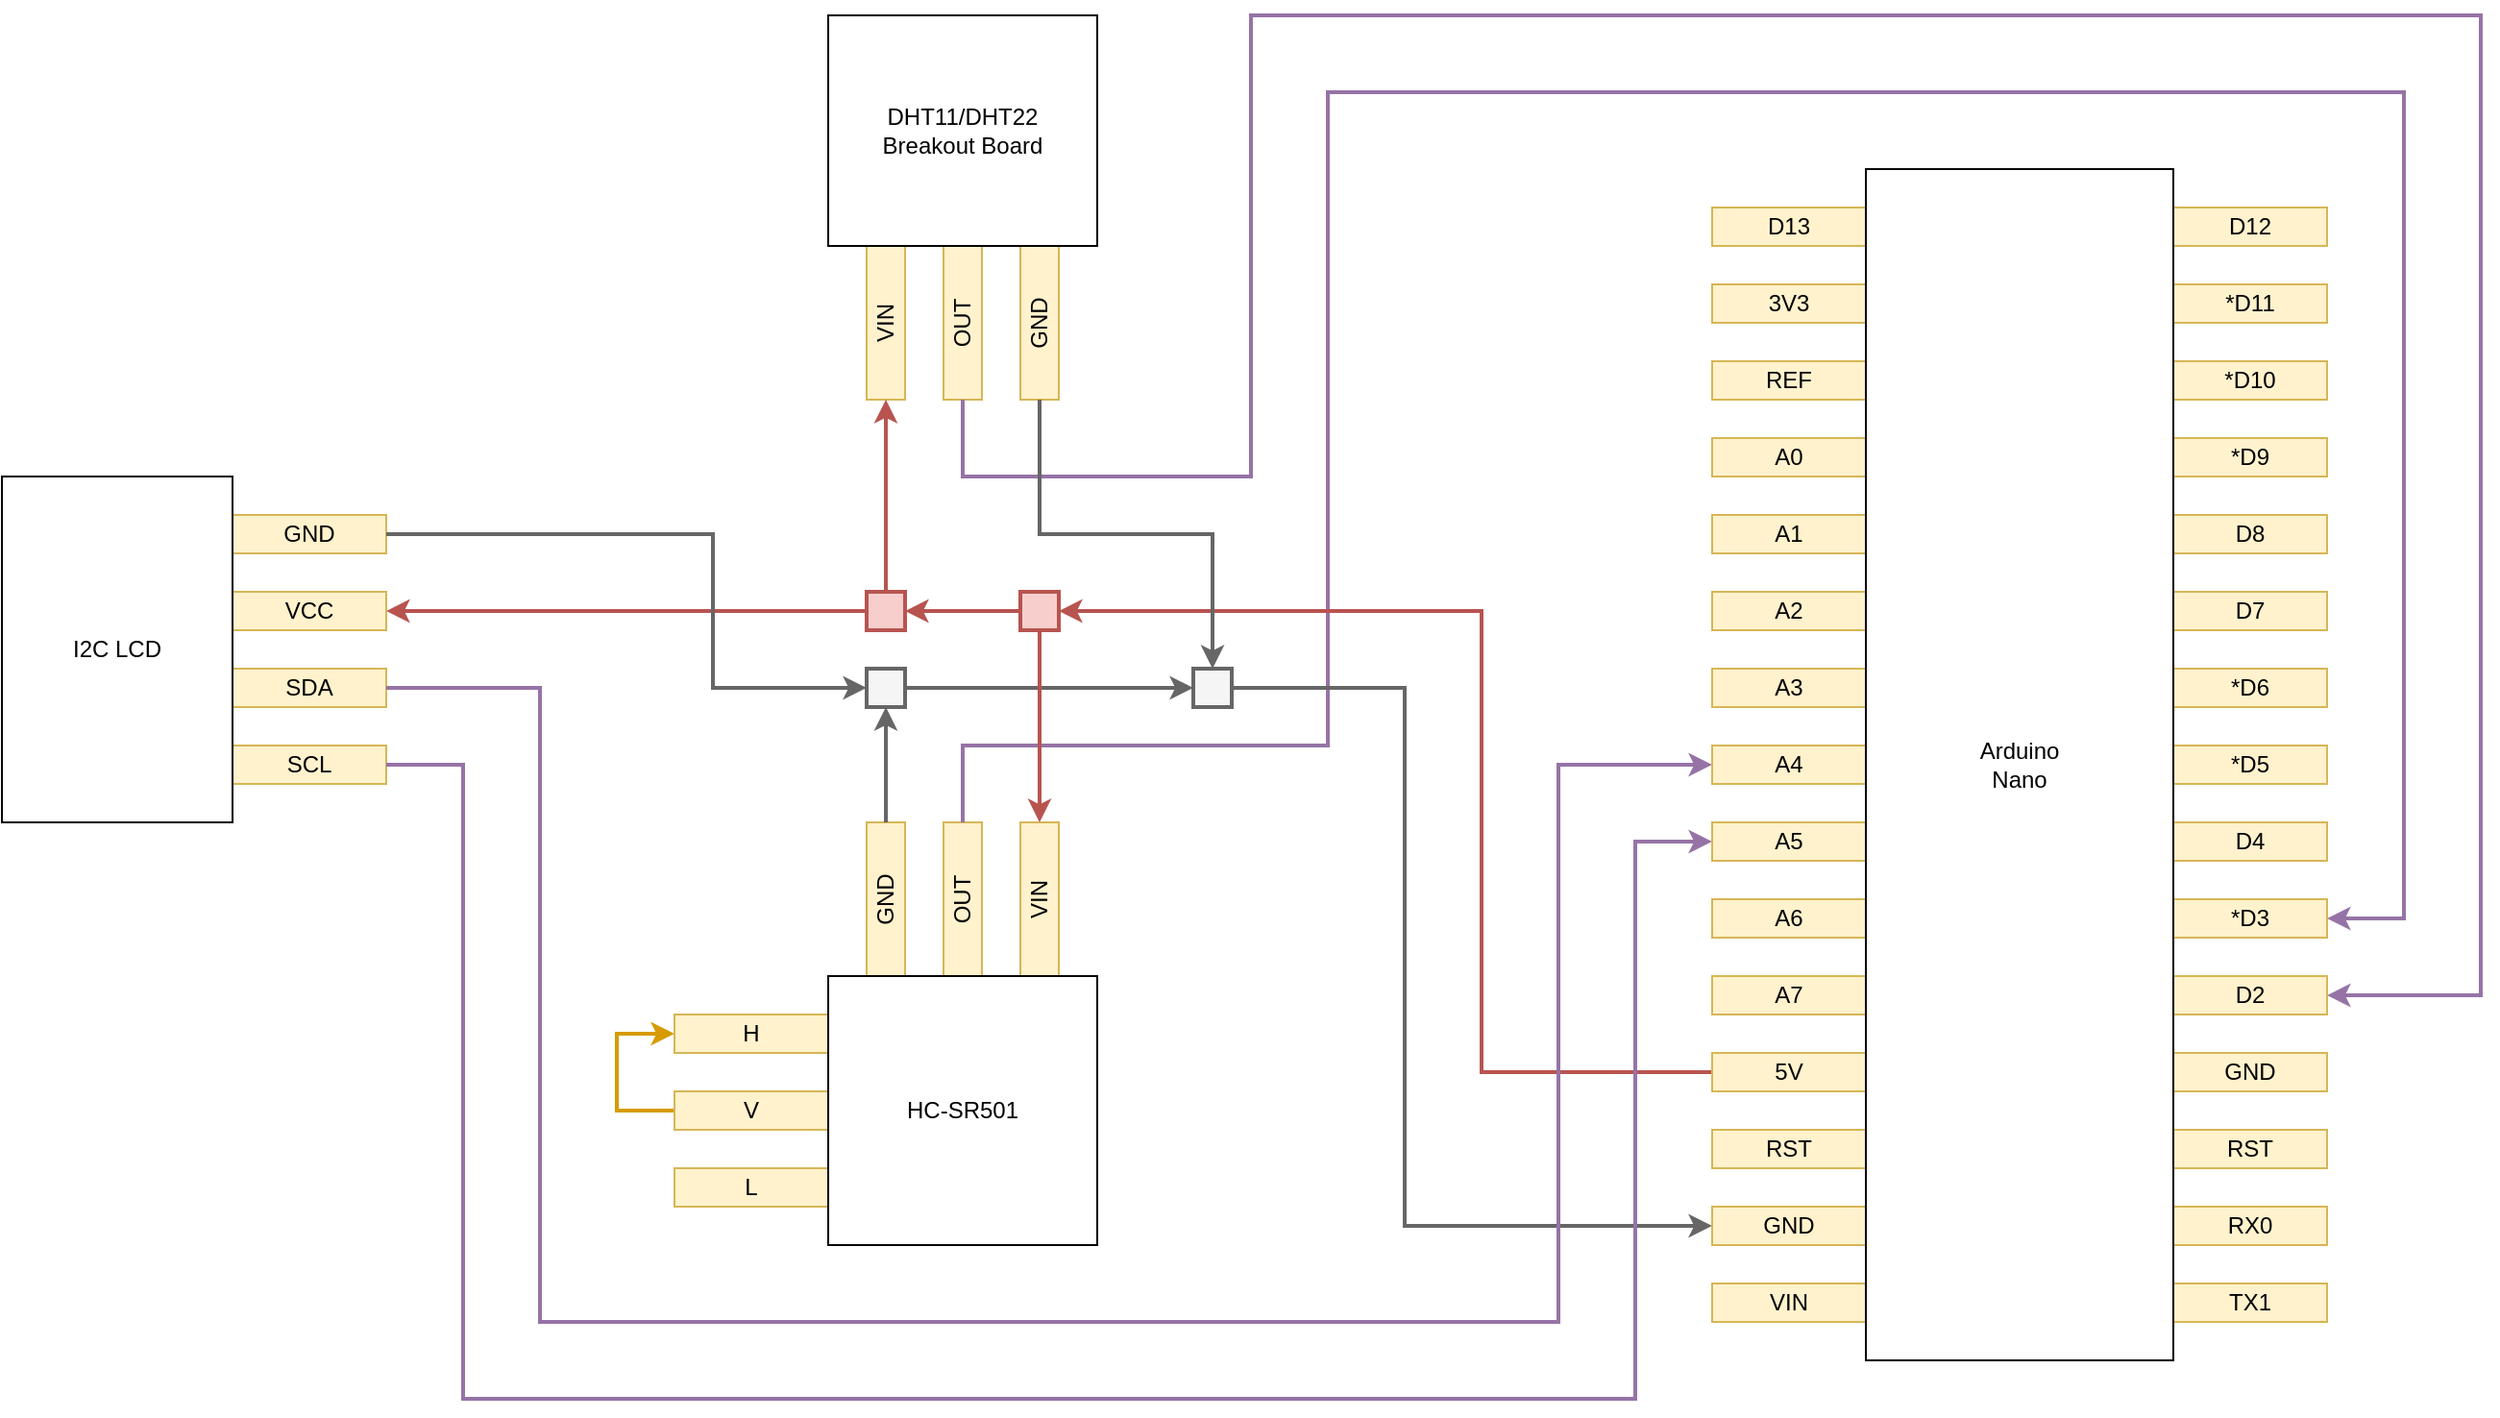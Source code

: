 <mxfile version="15.5.0" type="device"><diagram id="lO4HsBtiHlAmE86oPeLe" name="Page-1"><mxGraphModel dx="1609" dy="2068" grid="1" gridSize="10" guides="1" tooltips="1" connect="1" arrows="1" fold="1" page="1" pageScale="1" pageWidth="827" pageHeight="1169" math="0" shadow="0"><root><mxCell id="0"/><mxCell id="1" parent="0"/><mxCell id="zSLs7fYj0gYelwppoyAP-43" value="" style="group" parent="1" vertex="1" connectable="0"><mxGeometry x="700" y="-520" width="220" height="220" as="geometry"/></mxCell><mxCell id="zSLs7fYj0gYelwppoyAP-40" value="OUT" style="rounded=0;whiteSpace=wrap;html=1;fillColor=#fff2cc;strokeColor=#d6b656;rotation=-90;" parent="zSLs7fYj0gYelwppoyAP-43" vertex="1"><mxGeometry x="110" y="30" width="80" height="20" as="geometry"/></mxCell><mxCell id="zSLs7fYj0gYelwppoyAP-41" value="GND" style="rounded=0;whiteSpace=wrap;html=1;fillColor=#fff2cc;strokeColor=#d6b656;rotation=-90;" parent="zSLs7fYj0gYelwppoyAP-43" vertex="1"><mxGeometry x="70" y="30" width="80" height="20" as="geometry"/></mxCell><mxCell id="zSLs7fYj0gYelwppoyAP-42" value="VIN" style="rounded=0;whiteSpace=wrap;html=1;fillColor=#fff2cc;strokeColor=#d6b656;rotation=-90;" parent="zSLs7fYj0gYelwppoyAP-43" vertex="1"><mxGeometry x="150" y="30" width="80" height="20" as="geometry"/></mxCell><mxCell id="zSLs7fYj0gYelwppoyAP-36" value="L" style="rounded=0;whiteSpace=wrap;html=1;fillColor=#fff2cc;strokeColor=#d6b656;" parent="zSLs7fYj0gYelwppoyAP-43" vertex="1"><mxGeometry y="180" width="80" height="20" as="geometry"/></mxCell><mxCell id="zSLs7fYj0gYelwppoyAP-44" style="edgeStyle=orthogonalEdgeStyle;rounded=0;orthogonalLoop=1;jettySize=auto;html=1;exitX=0;exitY=0.5;exitDx=0;exitDy=0;entryX=0;entryY=0.5;entryDx=0;entryDy=0;strokeWidth=2;fillColor=#ffe6cc;strokeColor=#d79b00;" parent="zSLs7fYj0gYelwppoyAP-43" source="zSLs7fYj0gYelwppoyAP-37" target="zSLs7fYj0gYelwppoyAP-38" edge="1"><mxGeometry relative="1" as="geometry"><Array as="points"><mxPoint x="-30" y="150"/><mxPoint x="-30" y="110"/></Array></mxGeometry></mxCell><mxCell id="zSLs7fYj0gYelwppoyAP-37" value="V" style="rounded=0;whiteSpace=wrap;html=1;fillColor=#fff2cc;strokeColor=#d6b656;" parent="zSLs7fYj0gYelwppoyAP-43" vertex="1"><mxGeometry y="140" width="80" height="20" as="geometry"/></mxCell><mxCell id="zSLs7fYj0gYelwppoyAP-38" value="H" style="rounded=0;whiteSpace=wrap;html=1;fillColor=#fff2cc;strokeColor=#d6b656;" parent="zSLs7fYj0gYelwppoyAP-43" vertex="1"><mxGeometry y="100" width="80" height="20" as="geometry"/></mxCell><mxCell id="zSLs7fYj0gYelwppoyAP-35" value="HC-SR501" style="rounded=0;whiteSpace=wrap;html=1;" parent="zSLs7fYj0gYelwppoyAP-43" vertex="1"><mxGeometry x="80" y="80" width="140" height="140" as="geometry"/></mxCell><mxCell id="zSLs7fYj0gYelwppoyAP-49" value="" style="group" parent="1" vertex="1" connectable="0"><mxGeometry x="780" y="-940" width="140" height="200" as="geometry"/></mxCell><mxCell id="zSLs7fYj0gYelwppoyAP-46" value="VIN" style="rounded=0;whiteSpace=wrap;html=1;fillColor=#fff2cc;strokeColor=#d6b656;rotation=-90;" parent="zSLs7fYj0gYelwppoyAP-49" vertex="1"><mxGeometry x="-10" y="150" width="80" height="20" as="geometry"/></mxCell><mxCell id="zSLs7fYj0gYelwppoyAP-47" value="GND" style="rounded=0;whiteSpace=wrap;html=1;fillColor=#fff2cc;strokeColor=#d6b656;rotation=-90;" parent="zSLs7fYj0gYelwppoyAP-49" vertex="1"><mxGeometry x="70" y="150" width="80" height="20" as="geometry"/></mxCell><mxCell id="zSLs7fYj0gYelwppoyAP-48" value="OUT" style="rounded=0;whiteSpace=wrap;html=1;fillColor=#fff2cc;strokeColor=#d6b656;rotation=-90;" parent="zSLs7fYj0gYelwppoyAP-49" vertex="1"><mxGeometry x="30" y="150" width="80" height="20" as="geometry"/></mxCell><mxCell id="zSLs7fYj0gYelwppoyAP-45" value="DHT11/DHT22&lt;br&gt;Breakout Board" style="rounded=0;whiteSpace=wrap;html=1;" parent="zSLs7fYj0gYelwppoyAP-49" vertex="1"><mxGeometry width="140" height="120" as="geometry"/></mxCell><mxCell id="zSLs7fYj0gYelwppoyAP-53" style="edgeStyle=orthogonalEdgeStyle;rounded=0;orthogonalLoop=1;jettySize=auto;html=1;exitX=0.5;exitY=0;exitDx=0;exitDy=0;entryX=0;entryY=0.5;entryDx=0;entryDy=0;strokeWidth=2;fillColor=#f8cecc;strokeColor=#b85450;" parent="1" source="zSLs7fYj0gYelwppoyAP-50" target="zSLs7fYj0gYelwppoyAP-46" edge="1"><mxGeometry relative="1" as="geometry"><Array as="points"><mxPoint x="810" y="-660"/><mxPoint x="810" y="-660"/></Array></mxGeometry></mxCell><mxCell id="zSLs7fYj0gYelwppoyAP-74" style="edgeStyle=orthogonalEdgeStyle;rounded=0;orthogonalLoop=1;jettySize=auto;html=1;exitX=0;exitY=0.5;exitDx=0;exitDy=0;entryX=1;entryY=0.5;entryDx=0;entryDy=0;strokeWidth=2;fillColor=#f8cecc;strokeColor=#b85450;" parent="1" source="zSLs7fYj0gYelwppoyAP-50" target="zSLs7fYj0gYelwppoyAP-70" edge="1"><mxGeometry relative="1" as="geometry"><Array as="points"><mxPoint x="610" y="-630"/><mxPoint x="610" y="-630"/></Array></mxGeometry></mxCell><mxCell id="zSLs7fYj0gYelwppoyAP-50" value="" style="rounded=0;whiteSpace=wrap;html=1;strokeWidth=2;fillColor=#f8cecc;strokeColor=#b85450;" parent="1" vertex="1"><mxGeometry x="800" y="-640" width="20" height="20" as="geometry"/></mxCell><mxCell id="zSLs7fYj0gYelwppoyAP-67" style="edgeStyle=orthogonalEdgeStyle;rounded=0;orthogonalLoop=1;jettySize=auto;html=1;exitX=1;exitY=0.5;exitDx=0;exitDy=0;entryX=0;entryY=0.5;entryDx=0;entryDy=0;strokeWidth=2;fillColor=#f5f5f5;strokeColor=#666666;" parent="1" source="zSLs7fYj0gYelwppoyAP-54" target="zSLs7fYj0gYelwppoyAP-64" edge="1"><mxGeometry relative="1" as="geometry"/></mxCell><mxCell id="zSLs7fYj0gYelwppoyAP-54" value="" style="rounded=0;whiteSpace=wrap;html=1;strokeWidth=2;fillColor=#f5f5f5;strokeColor=#666666;fontColor=#333333;" parent="1" vertex="1"><mxGeometry x="800" y="-600" width="20" height="20" as="geometry"/></mxCell><mxCell id="zSLs7fYj0gYelwppoyAP-56" style="edgeStyle=orthogonalEdgeStyle;rounded=0;orthogonalLoop=1;jettySize=auto;html=1;exitX=1;exitY=0.5;exitDx=0;exitDy=0;entryX=0.5;entryY=1;entryDx=0;entryDy=0;strokeWidth=2;fillColor=#f5f5f5;strokeColor=#666666;" parent="1" source="zSLs7fYj0gYelwppoyAP-41" target="zSLs7fYj0gYelwppoyAP-54" edge="1"><mxGeometry relative="1" as="geometry"><Array as="points"><mxPoint x="810" y="-560"/><mxPoint x="810" y="-560"/></Array></mxGeometry></mxCell><mxCell id="zSLs7fYj0gYelwppoyAP-58" style="edgeStyle=orthogonalEdgeStyle;rounded=0;orthogonalLoop=1;jettySize=auto;html=1;exitX=0;exitY=0.5;exitDx=0;exitDy=0;entryX=1;entryY=0.5;entryDx=0;entryDy=0;strokeWidth=2;fillColor=#e1d5e7;strokeColor=#9673a6;" parent="1" source="zSLs7fYj0gYelwppoyAP-48" target="X94eL1JiXQzYBmC0KykY-29" edge="1"><mxGeometry relative="1" as="geometry"><Array as="points"><mxPoint x="850" y="-700"/><mxPoint x="1000" y="-700"/><mxPoint x="1000" y="-940"/><mxPoint x="1640" y="-940"/><mxPoint x="1640" y="-430"/></Array></mxGeometry></mxCell><mxCell id="zSLs7fYj0gYelwppoyAP-59" style="edgeStyle=orthogonalEdgeStyle;rounded=0;orthogonalLoop=1;jettySize=auto;html=1;exitX=1;exitY=0.5;exitDx=0;exitDy=0;entryX=1;entryY=0.5;entryDx=0;entryDy=0;strokeWidth=2;fillColor=#e1d5e7;strokeColor=#9673a6;" parent="1" source="zSLs7fYj0gYelwppoyAP-40" target="X94eL1JiXQzYBmC0KykY-20" edge="1"><mxGeometry relative="1" as="geometry"><Array as="points"><mxPoint x="850" y="-560"/><mxPoint x="1040" y="-560"/><mxPoint x="1040" y="-900"/><mxPoint x="1600" y="-900"/><mxPoint x="1600" y="-470"/></Array></mxGeometry></mxCell><mxCell id="zSLs7fYj0gYelwppoyAP-61" style="edgeStyle=orthogonalEdgeStyle;rounded=0;orthogonalLoop=1;jettySize=auto;html=1;exitX=0.5;exitY=1;exitDx=0;exitDy=0;entryX=1;entryY=0.5;entryDx=0;entryDy=0;strokeWidth=2;fillColor=#f8cecc;strokeColor=#b85450;" parent="1" source="zSLs7fYj0gYelwppoyAP-60" target="zSLs7fYj0gYelwppoyAP-42" edge="1"><mxGeometry relative="1" as="geometry"/></mxCell><mxCell id="zSLs7fYj0gYelwppoyAP-63" style="edgeStyle=orthogonalEdgeStyle;rounded=0;orthogonalLoop=1;jettySize=auto;html=1;exitX=0;exitY=0.5;exitDx=0;exitDy=0;entryX=1;entryY=0.5;entryDx=0;entryDy=0;strokeWidth=2;fillColor=#f8cecc;strokeColor=#b85450;" parent="1" source="zSLs7fYj0gYelwppoyAP-60" target="zSLs7fYj0gYelwppoyAP-50" edge="1"><mxGeometry relative="1" as="geometry"/></mxCell><mxCell id="zSLs7fYj0gYelwppoyAP-60" value="" style="rounded=0;whiteSpace=wrap;html=1;strokeWidth=2;fillColor=#f8cecc;strokeColor=#b85450;" parent="1" vertex="1"><mxGeometry x="880" y="-640" width="20" height="20" as="geometry"/></mxCell><mxCell id="zSLs7fYj0gYelwppoyAP-62" style="edgeStyle=orthogonalEdgeStyle;rounded=0;orthogonalLoop=1;jettySize=auto;html=1;exitX=0;exitY=0.5;exitDx=0;exitDy=0;entryX=1;entryY=0.5;entryDx=0;entryDy=0;strokeWidth=2;fillColor=#f8cecc;strokeColor=#b85450;" parent="1" source="X94eL1JiXQzYBmC0KykY-23" target="zSLs7fYj0gYelwppoyAP-60" edge="1"><mxGeometry relative="1" as="geometry"><Array as="points"><mxPoint x="1120" y="-390"/><mxPoint x="1120" y="-630"/></Array></mxGeometry></mxCell><mxCell id="zSLs7fYj0gYelwppoyAP-66" style="edgeStyle=orthogonalEdgeStyle;rounded=0;orthogonalLoop=1;jettySize=auto;html=1;exitX=1;exitY=0.5;exitDx=0;exitDy=0;strokeWidth=2;fillColor=#f5f5f5;strokeColor=#666666;entryX=0;entryY=0.5;entryDx=0;entryDy=0;" parent="1" source="zSLs7fYj0gYelwppoyAP-64" target="X94eL1JiXQzYBmC0KykY-26" edge="1"><mxGeometry relative="1" as="geometry"><Array as="points"><mxPoint x="1080" y="-590"/><mxPoint x="1080" y="-310"/></Array></mxGeometry></mxCell><mxCell id="zSLs7fYj0gYelwppoyAP-64" value="" style="rounded=0;whiteSpace=wrap;html=1;strokeWidth=2;fillColor=#f5f5f5;strokeColor=#666666;fontColor=#333333;" parent="1" vertex="1"><mxGeometry x="970" y="-600" width="20" height="20" as="geometry"/></mxCell><mxCell id="zSLs7fYj0gYelwppoyAP-65" style="edgeStyle=orthogonalEdgeStyle;rounded=0;orthogonalLoop=1;jettySize=auto;html=1;exitX=0;exitY=0.5;exitDx=0;exitDy=0;entryX=0.5;entryY=0;entryDx=0;entryDy=0;strokeWidth=2;fillColor=#f5f5f5;strokeColor=#666666;" parent="1" source="zSLs7fYj0gYelwppoyAP-47" target="zSLs7fYj0gYelwppoyAP-64" edge="1"><mxGeometry relative="1" as="geometry"/></mxCell><mxCell id="zSLs7fYj0gYelwppoyAP-73" value="" style="group" parent="1" vertex="1" connectable="0"><mxGeometry x="350" y="-700" width="200" height="180" as="geometry"/></mxCell><mxCell id="zSLs7fYj0gYelwppoyAP-69" value="GND" style="rounded=0;whiteSpace=wrap;html=1;fillColor=#fff2cc;strokeColor=#d6b656;" parent="zSLs7fYj0gYelwppoyAP-73" vertex="1"><mxGeometry x="120" y="20" width="80" height="20" as="geometry"/></mxCell><mxCell id="zSLs7fYj0gYelwppoyAP-70" value="VCC" style="rounded=0;whiteSpace=wrap;html=1;fillColor=#fff2cc;strokeColor=#d6b656;" parent="zSLs7fYj0gYelwppoyAP-73" vertex="1"><mxGeometry x="120" y="60" width="80" height="20" as="geometry"/></mxCell><mxCell id="zSLs7fYj0gYelwppoyAP-71" value="SDA" style="rounded=0;whiteSpace=wrap;html=1;fillColor=#fff2cc;strokeColor=#d6b656;" parent="zSLs7fYj0gYelwppoyAP-73" vertex="1"><mxGeometry x="120" y="100" width="80" height="20" as="geometry"/></mxCell><mxCell id="zSLs7fYj0gYelwppoyAP-72" value="SCL" style="rounded=0;whiteSpace=wrap;html=1;fillColor=#fff2cc;strokeColor=#d6b656;" parent="zSLs7fYj0gYelwppoyAP-73" vertex="1"><mxGeometry x="120" y="140" width="80" height="20" as="geometry"/></mxCell><mxCell id="zSLs7fYj0gYelwppoyAP-68" value="I2C LCD" style="rounded=0;whiteSpace=wrap;html=1;strokeWidth=1;" parent="zSLs7fYj0gYelwppoyAP-73" vertex="1"><mxGeometry width="120" height="180" as="geometry"/></mxCell><mxCell id="zSLs7fYj0gYelwppoyAP-75" style="edgeStyle=orthogonalEdgeStyle;rounded=0;orthogonalLoop=1;jettySize=auto;html=1;exitX=1;exitY=0.5;exitDx=0;exitDy=0;entryX=0;entryY=0.5;entryDx=0;entryDy=0;strokeWidth=2;fillColor=#f5f5f5;strokeColor=#666666;" parent="1" source="zSLs7fYj0gYelwppoyAP-69" target="zSLs7fYj0gYelwppoyAP-54" edge="1"><mxGeometry relative="1" as="geometry"><Array as="points"><mxPoint x="720" y="-670"/><mxPoint x="720" y="-590"/></Array></mxGeometry></mxCell><mxCell id="zSLs7fYj0gYelwppoyAP-76" style="edgeStyle=orthogonalEdgeStyle;rounded=0;orthogonalLoop=1;jettySize=auto;html=1;exitX=1;exitY=0.5;exitDx=0;exitDy=0;entryX=0;entryY=0.5;entryDx=0;entryDy=0;strokeWidth=2;fillColor=#e1d5e7;strokeColor=#9673a6;" parent="1" source="zSLs7fYj0gYelwppoyAP-71" target="X94eL1JiXQzYBmC0KykY-2" edge="1"><mxGeometry relative="1" as="geometry"><Array as="points"><mxPoint x="630" y="-590"/><mxPoint x="630" y="-260"/><mxPoint x="1160" y="-260"/><mxPoint x="1160" y="-550"/></Array></mxGeometry></mxCell><mxCell id="zSLs7fYj0gYelwppoyAP-77" style="edgeStyle=orthogonalEdgeStyle;rounded=0;orthogonalLoop=1;jettySize=auto;html=1;exitX=1;exitY=0.5;exitDx=0;exitDy=0;entryX=0;entryY=0.5;entryDx=0;entryDy=0;strokeWidth=2;fillColor=#e1d5e7;strokeColor=#9673a6;" parent="1" source="zSLs7fYj0gYelwppoyAP-72" target="X94eL1JiXQzYBmC0KykY-11" edge="1"><mxGeometry relative="1" as="geometry"><Array as="points"><mxPoint x="590" y="-550"/><mxPoint x="590" y="-220"/><mxPoint x="1200" y="-220"/><mxPoint x="1200" y="-510"/></Array></mxGeometry></mxCell><mxCell id="X94eL1JiXQzYBmC0KykY-1" value="" style="group" vertex="1" connectable="0" parent="1"><mxGeometry x="1240" y="-860" width="330" height="620" as="geometry"/></mxCell><mxCell id="X94eL1JiXQzYBmC0KykY-2" value="A4" style="rounded=0;whiteSpace=wrap;html=1;fillColor=#fff2cc;strokeColor=#d6b656;" vertex="1" parent="X94eL1JiXQzYBmC0KykY-1"><mxGeometry y="300" width="80" height="20" as="geometry"/></mxCell><mxCell id="X94eL1JiXQzYBmC0KykY-3" value="A3" style="rounded=0;whiteSpace=wrap;html=1;fillColor=#fff2cc;strokeColor=#d6b656;" vertex="1" parent="X94eL1JiXQzYBmC0KykY-1"><mxGeometry y="260" width="80" height="20" as="geometry"/></mxCell><mxCell id="X94eL1JiXQzYBmC0KykY-4" value="A2" style="rounded=0;whiteSpace=wrap;html=1;fillColor=#fff2cc;strokeColor=#d6b656;" vertex="1" parent="X94eL1JiXQzYBmC0KykY-1"><mxGeometry y="220" width="80" height="20" as="geometry"/></mxCell><mxCell id="X94eL1JiXQzYBmC0KykY-5" value="A1" style="rounded=0;whiteSpace=wrap;html=1;fillColor=#fff2cc;strokeColor=#d6b656;" vertex="1" parent="X94eL1JiXQzYBmC0KykY-1"><mxGeometry y="180" width="80" height="20" as="geometry"/></mxCell><mxCell id="X94eL1JiXQzYBmC0KykY-6" value="A0" style="rounded=0;whiteSpace=wrap;html=1;fillColor=#fff2cc;strokeColor=#d6b656;" vertex="1" parent="X94eL1JiXQzYBmC0KykY-1"><mxGeometry y="140" width="80" height="20" as="geometry"/></mxCell><mxCell id="X94eL1JiXQzYBmC0KykY-7" value="REF" style="rounded=0;whiteSpace=wrap;html=1;fillColor=#fff2cc;strokeColor=#d6b656;" vertex="1" parent="X94eL1JiXQzYBmC0KykY-1"><mxGeometry y="100" width="80" height="20" as="geometry"/></mxCell><mxCell id="X94eL1JiXQzYBmC0KykY-8" value="3V3" style="rounded=0;whiteSpace=wrap;html=1;fillColor=#fff2cc;strokeColor=#d6b656;" vertex="1" parent="X94eL1JiXQzYBmC0KykY-1"><mxGeometry y="60" width="80" height="20" as="geometry"/></mxCell><mxCell id="X94eL1JiXQzYBmC0KykY-9" value="D13" style="rounded=0;whiteSpace=wrap;html=1;fillColor=#fff2cc;strokeColor=#d6b656;" vertex="1" parent="X94eL1JiXQzYBmC0KykY-1"><mxGeometry y="20" width="80" height="20" as="geometry"/></mxCell><mxCell id="X94eL1JiXQzYBmC0KykY-10" value="A6" style="rounded=0;whiteSpace=wrap;html=1;fillColor=#fff2cc;strokeColor=#d6b656;" vertex="1" parent="X94eL1JiXQzYBmC0KykY-1"><mxGeometry y="380" width="80" height="20" as="geometry"/></mxCell><mxCell id="X94eL1JiXQzYBmC0KykY-11" value="A5" style="rounded=0;whiteSpace=wrap;html=1;fillColor=#fff2cc;strokeColor=#d6b656;" vertex="1" parent="X94eL1JiXQzYBmC0KykY-1"><mxGeometry y="340" width="80" height="20" as="geometry"/></mxCell><mxCell id="X94eL1JiXQzYBmC0KykY-12" value="*D5" style="rounded=0;whiteSpace=wrap;html=1;fillColor=#fff2cc;strokeColor=#d6b656;" vertex="1" parent="X94eL1JiXQzYBmC0KykY-1"><mxGeometry x="240" y="300" width="80" height="20" as="geometry"/></mxCell><mxCell id="X94eL1JiXQzYBmC0KykY-13" value="D7" style="rounded=0;whiteSpace=wrap;html=1;fillColor=#fff2cc;strokeColor=#d6b656;" vertex="1" parent="X94eL1JiXQzYBmC0KykY-1"><mxGeometry x="240" y="220" width="80" height="20" as="geometry"/></mxCell><mxCell id="X94eL1JiXQzYBmC0KykY-14" value="D8" style="rounded=0;whiteSpace=wrap;html=1;fillColor=#fff2cc;strokeColor=#d6b656;" vertex="1" parent="X94eL1JiXQzYBmC0KykY-1"><mxGeometry x="240" y="180" width="80" height="20" as="geometry"/></mxCell><mxCell id="X94eL1JiXQzYBmC0KykY-15" value="*D9" style="rounded=0;whiteSpace=wrap;html=1;fillColor=#fff2cc;strokeColor=#d6b656;" vertex="1" parent="X94eL1JiXQzYBmC0KykY-1"><mxGeometry x="240" y="140" width="80" height="20" as="geometry"/></mxCell><mxCell id="X94eL1JiXQzYBmC0KykY-16" value="*D10" style="rounded=0;whiteSpace=wrap;html=1;fillColor=#fff2cc;strokeColor=#d6b656;" vertex="1" parent="X94eL1JiXQzYBmC0KykY-1"><mxGeometry x="240" y="100" width="80" height="20" as="geometry"/></mxCell><mxCell id="X94eL1JiXQzYBmC0KykY-17" value="*D11" style="rounded=0;whiteSpace=wrap;html=1;fillColor=#fff2cc;strokeColor=#d6b656;" vertex="1" parent="X94eL1JiXQzYBmC0KykY-1"><mxGeometry x="240" y="60" width="80" height="20" as="geometry"/></mxCell><mxCell id="X94eL1JiXQzYBmC0KykY-18" value="D12" style="rounded=0;whiteSpace=wrap;html=1;fillColor=#fff2cc;strokeColor=#d6b656;" vertex="1" parent="X94eL1JiXQzYBmC0KykY-1"><mxGeometry x="240" y="20" width="80" height="20" as="geometry"/></mxCell><mxCell id="X94eL1JiXQzYBmC0KykY-19" value="*D6" style="rounded=0;whiteSpace=wrap;html=1;fillColor=#fff2cc;strokeColor=#d6b656;" vertex="1" parent="X94eL1JiXQzYBmC0KykY-1"><mxGeometry x="240" y="260" width="80" height="20" as="geometry"/></mxCell><mxCell id="X94eL1JiXQzYBmC0KykY-20" value="*D3" style="rounded=0;whiteSpace=wrap;html=1;fillColor=#fff2cc;strokeColor=#d6b656;" vertex="1" parent="X94eL1JiXQzYBmC0KykY-1"><mxGeometry x="240" y="380" width="80" height="20" as="geometry"/></mxCell><mxCell id="X94eL1JiXQzYBmC0KykY-21" value="D4" style="rounded=0;whiteSpace=wrap;html=1;fillColor=#fff2cc;strokeColor=#d6b656;" vertex="1" parent="X94eL1JiXQzYBmC0KykY-1"><mxGeometry x="240" y="340" width="80" height="20" as="geometry"/></mxCell><mxCell id="X94eL1JiXQzYBmC0KykY-22" value="RST" style="rounded=0;whiteSpace=wrap;html=1;fillColor=#fff2cc;strokeColor=#d6b656;" vertex="1" parent="X94eL1JiXQzYBmC0KykY-1"><mxGeometry y="500" width="80" height="20" as="geometry"/></mxCell><mxCell id="X94eL1JiXQzYBmC0KykY-23" value="5V" style="rounded=0;whiteSpace=wrap;html=1;fillColor=#fff2cc;strokeColor=#d6b656;" vertex="1" parent="X94eL1JiXQzYBmC0KykY-1"><mxGeometry y="460" width="80" height="20" as="geometry"/></mxCell><mxCell id="X94eL1JiXQzYBmC0KykY-24" value="A7" style="rounded=0;whiteSpace=wrap;html=1;fillColor=#fff2cc;strokeColor=#d6b656;" vertex="1" parent="X94eL1JiXQzYBmC0KykY-1"><mxGeometry y="420" width="80" height="20" as="geometry"/></mxCell><mxCell id="X94eL1JiXQzYBmC0KykY-25" value="VIN" style="rounded=0;whiteSpace=wrap;html=1;fillColor=#fff2cc;strokeColor=#d6b656;" vertex="1" parent="X94eL1JiXQzYBmC0KykY-1"><mxGeometry y="580" width="80" height="20" as="geometry"/></mxCell><mxCell id="X94eL1JiXQzYBmC0KykY-26" value="GND" style="rounded=0;whiteSpace=wrap;html=1;fillColor=#fff2cc;strokeColor=#d6b656;" vertex="1" parent="X94eL1JiXQzYBmC0KykY-1"><mxGeometry y="540" width="80" height="20" as="geometry"/></mxCell><mxCell id="X94eL1JiXQzYBmC0KykY-27" value="RST" style="rounded=0;whiteSpace=wrap;html=1;fillColor=#fff2cc;strokeColor=#d6b656;" vertex="1" parent="X94eL1JiXQzYBmC0KykY-1"><mxGeometry x="240" y="500" width="80" height="20" as="geometry"/></mxCell><mxCell id="X94eL1JiXQzYBmC0KykY-28" value="GND" style="rounded=0;whiteSpace=wrap;html=1;fillColor=#fff2cc;strokeColor=#d6b656;" vertex="1" parent="X94eL1JiXQzYBmC0KykY-1"><mxGeometry x="240" y="460" width="80" height="20" as="geometry"/></mxCell><mxCell id="X94eL1JiXQzYBmC0KykY-29" value="D2" style="rounded=0;whiteSpace=wrap;html=1;fillColor=#fff2cc;strokeColor=#d6b656;" vertex="1" parent="X94eL1JiXQzYBmC0KykY-1"><mxGeometry x="240" y="420" width="80" height="20" as="geometry"/></mxCell><mxCell id="X94eL1JiXQzYBmC0KykY-30" value="TX1" style="rounded=0;whiteSpace=wrap;html=1;fillColor=#fff2cc;strokeColor=#d6b656;" vertex="1" parent="X94eL1JiXQzYBmC0KykY-1"><mxGeometry x="240" y="580" width="80" height="20" as="geometry"/></mxCell><mxCell id="X94eL1JiXQzYBmC0KykY-31" value="RX0" style="rounded=0;whiteSpace=wrap;html=1;fillColor=#fff2cc;strokeColor=#d6b656;" vertex="1" parent="X94eL1JiXQzYBmC0KykY-1"><mxGeometry x="240" y="540" width="80" height="20" as="geometry"/></mxCell><mxCell id="X94eL1JiXQzYBmC0KykY-32" value="Arduino&lt;br&gt;Nano" style="rounded=0;whiteSpace=wrap;html=1;" vertex="1" parent="X94eL1JiXQzYBmC0KykY-1"><mxGeometry x="80" width="160" height="620" as="geometry"/></mxCell></root></mxGraphModel></diagram></mxfile>